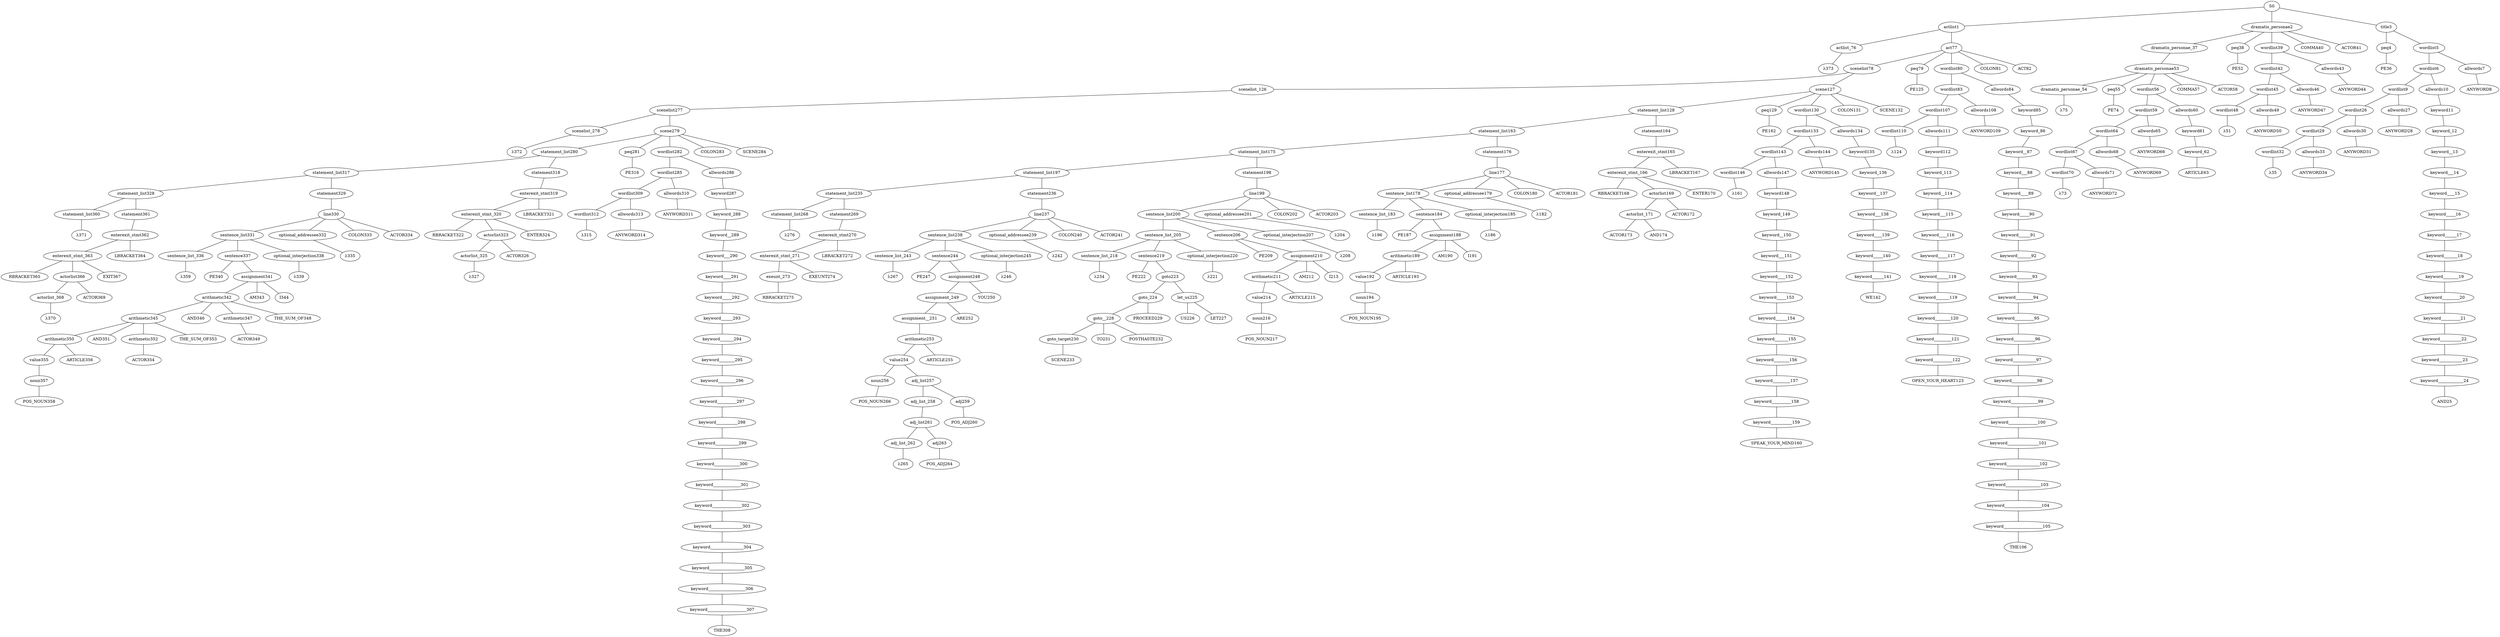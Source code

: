 strict graph {
	S0 -- actlist1
	S0 -- dramatis_personae2
	S0 -- title3

	title3 -- peq4
	title3 -- wordlist5

	wordlist5 -- wordlist6
	wordlist5 -- allwords7

	allwords7 -- ANYWORD8


	wordlist6 -- wordlist9
	wordlist6 -- allwords10

	allwords10 -- keyword11

	keyword11 -- keyword_12

	keyword_12 -- keyword__13

	keyword__13 -- keyword___14

	keyword___14 -- keyword____15

	keyword____15 -- keyword_____16

	keyword_____16 -- keyword______17

	keyword______17 -- keyword_______18

	keyword_______18 -- keyword________19

	keyword________19 -- keyword_________20

	keyword_________20 -- keyword__________21

	keyword__________21 -- keyword___________22

	keyword___________22 -- keyword____________23

	keyword____________23 -- keyword_____________24

	keyword_____________24 -- AND25


	wordlist9 -- wordlist26
	wordlist9 -- allwords27

	allwords27 -- ANYWORD28


	wordlist26 -- wordlist29
	wordlist26 -- allwords30

	allwords30 -- ANYWORD31


	wordlist29 -- wordlist32
	wordlist29 -- allwords33

	allwords33 -- ANYWORD34


	wordlist32 -- λ35

	peq4 -- PE36


	dramatis_personae2 -- dramatis_personae_37
	dramatis_personae2 -- peq38
	dramatis_personae2 -- wordlist39
	dramatis_personae2 -- COMMA40
	dramatis_personae2 -- ACTOR41



	wordlist39 -- wordlist42
	wordlist39 -- allwords43

	allwords43 -- ANYWORD44


	wordlist42 -- wordlist45
	wordlist42 -- allwords46

	allwords46 -- ANYWORD47


	wordlist45 -- wordlist48
	wordlist45 -- allwords49

	allwords49 -- ANYWORD50


	wordlist48 -- λ51

	peq38 -- PE52


	dramatis_personae_37 -- dramatis_personae53

	dramatis_personae53 -- dramatis_personae_54
	dramatis_personae53 -- peq55
	dramatis_personae53 -- wordlist56
	dramatis_personae53 -- COMMA57
	dramatis_personae53 -- ACTOR58



	wordlist56 -- wordlist59
	wordlist56 -- allwords60

	allwords60 -- keyword61

	keyword61 -- keyword_62

	keyword_62 -- ARTICLE63


	wordlist59 -- wordlist64
	wordlist59 -- allwords65

	allwords65 -- ANYWORD66


	wordlist64 -- wordlist67
	wordlist64 -- allwords68

	allwords68 -- ANYWORD69


	wordlist67 -- wordlist70
	wordlist67 -- allwords71

	allwords71 -- ANYWORD72


	wordlist70 -- λ73

	peq55 -- PE74


	dramatis_personae_54 -- λ75

	actlist1 -- actlist_76
	actlist1 -- act77

	act77 -- scenelist78
	act77 -- peq79
	act77 -- wordlist80
	act77 -- COLON81
	act77 -- ACT82



	wordlist80 -- wordlist83
	wordlist80 -- allwords84

	allwords84 -- keyword85

	keyword85 -- keyword_86

	keyword_86 -- keyword__87

	keyword__87 -- keyword___88

	keyword___88 -- keyword____89

	keyword____89 -- keyword_____90

	keyword_____90 -- keyword______91

	keyword______91 -- keyword_______92

	keyword_______92 -- keyword________93

	keyword________93 -- keyword_________94

	keyword_________94 -- keyword__________95

	keyword__________95 -- keyword___________96

	keyword___________96 -- keyword____________97

	keyword____________97 -- keyword_____________98

	keyword_____________98 -- keyword______________99

	keyword______________99 -- keyword_______________100

	keyword_______________100 -- keyword________________101

	keyword________________101 -- keyword_________________102

	keyword_________________102 -- keyword__________________103

	keyword__________________103 -- keyword___________________104

	keyword___________________104 -- keyword____________________105

	keyword____________________105 -- THE106


	wordlist83 -- wordlist107
	wordlist83 -- allwords108

	allwords108 -- ANYWORD109


	wordlist107 -- wordlist110
	wordlist107 -- allwords111

	allwords111 -- keyword112

	keyword112 -- keyword_113

	keyword_113 -- keyword__114

	keyword__114 -- keyword___115

	keyword___115 -- keyword____116

	keyword____116 -- keyword_____117

	keyword_____117 -- keyword______118

	keyword______118 -- keyword_______119

	keyword_______119 -- keyword________120

	keyword________120 -- keyword_________121

	keyword_________121 -- keyword__________122

	keyword__________122 -- OPEN_YOUR_HEART123


	wordlist110 -- λ124

	peq79 -- PE125


	scenelist78 -- scenelist_126
	scenelist78 -- scene127

	scene127 -- statement_list128
	scene127 -- peq129
	scene127 -- wordlist130
	scene127 -- COLON131
	scene127 -- SCENE132



	wordlist130 -- wordlist133
	wordlist130 -- allwords134

	allwords134 -- keyword135

	keyword135 -- keyword_136

	keyword_136 -- keyword__137

	keyword__137 -- keyword___138

	keyword___138 -- keyword____139

	keyword____139 -- keyword_____140

	keyword_____140 -- keyword______141

	keyword______141 -- WE142


	wordlist133 -- wordlist143
	wordlist133 -- allwords144

	allwords144 -- ANYWORD145


	wordlist143 -- wordlist146
	wordlist143 -- allwords147

	allwords147 -- keyword148

	keyword148 -- keyword_149

	keyword_149 -- keyword__150

	keyword__150 -- keyword___151

	keyword___151 -- keyword____152

	keyword____152 -- keyword_____153

	keyword_____153 -- keyword______154

	keyword______154 -- keyword_______155

	keyword_______155 -- keyword________156

	keyword________156 -- keyword_________157

	keyword_________157 -- keyword__________158

	keyword__________158 -- keyword___________159

	keyword___________159 -- SPEAK_YOUR_MIND160


	wordlist146 -- λ161

	peq129 -- PE162


	statement_list128 -- statement_list163
	statement_list128 -- statement164

	statement164 -- enterexit_stmt165

	enterexit_stmt165 -- enterexit_stmt_166
	enterexit_stmt165 -- LBRACKET167


	enterexit_stmt_166 -- RBRACKET168
	enterexit_stmt_166 -- actorlist169
	enterexit_stmt_166 -- ENTER170


	actorlist169 -- actorlist_171
	actorlist169 -- ACTOR172


	actorlist_171 -- ACTOR173
	actorlist_171 -- AND174




	statement_list163 -- statement_list175
	statement_list163 -- statement176

	statement176 -- line177

	line177 -- sentence_list178
	line177 -- optional_addressee179
	line177 -- COLON180
	line177 -- ACTOR181



	optional_addressee179 -- λ182

	sentence_list178 -- sentence_list_183
	sentence_list178 -- sentence184
	sentence_list178 -- optional_interjection185

	optional_interjection185 -- λ186

	sentence184 -- PE187
	sentence184 -- assignment188

	assignment188 -- arithmetic189
	assignment188 -- AM190
	assignment188 -- I191



	arithmetic189 -- value192
	arithmetic189 -- ARTICLE193


	value192 -- noun194

	noun194 -- POS_NOUN195



	sentence_list_183 -- λ196

	statement_list175 -- statement_list197
	statement_list175 -- statement198

	statement198 -- line199

	line199 -- sentence_list200
	line199 -- optional_addressee201
	line199 -- COLON202
	line199 -- ACTOR203



	optional_addressee201 -- λ204

	sentence_list200 -- sentence_list_205
	sentence_list200 -- sentence206
	sentence_list200 -- optional_interjection207

	optional_interjection207 -- λ208

	sentence206 -- PE209
	sentence206 -- assignment210

	assignment210 -- arithmetic211
	assignment210 -- AM212
	assignment210 -- I213



	arithmetic211 -- value214
	arithmetic211 -- ARTICLE215


	value214 -- noun216

	noun216 -- POS_NOUN217



	sentence_list_205 -- sentence_list_218
	sentence_list_205 -- sentence219
	sentence_list_205 -- optional_interjection220

	optional_interjection220 -- λ221

	sentence219 -- PE222
	sentence219 -- goto223

	goto223 -- goto_224
	goto223 -- let_us225

	let_us225 -- US226
	let_us225 -- LET227



	goto_224 -- goto__228
	goto_224 -- PROCEED229


	goto__228 -- goto_target230
	goto__228 -- TO231
	goto__228 -- POSTHASTE232



	goto_target230 -- SCENE233



	sentence_list_218 -- λ234

	statement_list197 -- statement_list235
	statement_list197 -- statement236

	statement236 -- line237

	line237 -- sentence_list238
	line237 -- optional_addressee239
	line237 -- COLON240
	line237 -- ACTOR241



	optional_addressee239 -- λ242

	sentence_list238 -- sentence_list_243
	sentence_list238 -- sentence244
	sentence_list238 -- optional_interjection245

	optional_interjection245 -- λ246

	sentence244 -- PE247
	sentence244 -- assignment248

	assignment248 -- assignment_249
	assignment248 -- YOU250


	assignment_249 -- assignment__251
	assignment_249 -- ARE252


	assignment__251 -- arithmetic253

	arithmetic253 -- value254
	arithmetic253 -- ARTICLE255


	value254 -- noun256
	value254 -- adj_list257

	adj_list257 -- adj_list_258
	adj_list257 -- adj259

	adj259 -- POS_ADJ260


	adj_list_258 -- adj_list261

	adj_list261 -- adj_list_262
	adj_list261 -- adj263

	adj263 -- POS_ADJ264


	adj_list_262 -- λ265

	noun256 -- POS_NOUN266



	sentence_list_243 -- λ267

	statement_list235 -- statement_list268
	statement_list235 -- statement269

	statement269 -- enterexit_stmt270

	enterexit_stmt270 -- enterexit_stmt_271
	enterexit_stmt270 -- LBRACKET272


	enterexit_stmt_271 -- exeunt_273
	enterexit_stmt_271 -- EXEUNT274


	exeunt_273 -- RBRACKET275


	statement_list268 -- λ276

	scenelist_126 -- scenelist277

	scenelist277 -- scenelist_278
	scenelist277 -- scene279

	scene279 -- statement_list280
	scene279 -- peq281
	scene279 -- wordlist282
	scene279 -- COLON283
	scene279 -- SCENE284



	wordlist282 -- wordlist285
	wordlist282 -- allwords286

	allwords286 -- keyword287

	keyword287 -- keyword_288

	keyword_288 -- keyword__289

	keyword__289 -- keyword___290

	keyword___290 -- keyword____291

	keyword____291 -- keyword_____292

	keyword_____292 -- keyword______293

	keyword______293 -- keyword_______294

	keyword_______294 -- keyword________295

	keyword________295 -- keyword_________296

	keyword_________296 -- keyword__________297

	keyword__________297 -- keyword___________298

	keyword___________298 -- keyword____________299

	keyword____________299 -- keyword_____________300

	keyword_____________300 -- keyword______________301

	keyword______________301 -- keyword_______________302

	keyword_______________302 -- keyword________________303

	keyword________________303 -- keyword_________________304

	keyword_________________304 -- keyword__________________305

	keyword__________________305 -- keyword___________________306

	keyword___________________306 -- keyword____________________307

	keyword____________________307 -- THE308


	wordlist285 -- wordlist309
	wordlist285 -- allwords310

	allwords310 -- ANYWORD311


	wordlist309 -- wordlist312
	wordlist309 -- allwords313

	allwords313 -- ANYWORD314


	wordlist312 -- λ315

	peq281 -- PE316


	statement_list280 -- statement_list317
	statement_list280 -- statement318

	statement318 -- enterexit_stmt319

	enterexit_stmt319 -- enterexit_stmt_320
	enterexit_stmt319 -- LBRACKET321


	enterexit_stmt_320 -- RBRACKET322
	enterexit_stmt_320 -- actorlist323
	enterexit_stmt_320 -- ENTER324


	actorlist323 -- actorlist_325
	actorlist323 -- ACTOR326


	actorlist_325 -- λ327


	statement_list317 -- statement_list328
	statement_list317 -- statement329

	statement329 -- line330

	line330 -- sentence_list331
	line330 -- optional_addressee332
	line330 -- COLON333
	line330 -- ACTOR334



	optional_addressee332 -- λ335

	sentence_list331 -- sentence_list_336
	sentence_list331 -- sentence337
	sentence_list331 -- optional_interjection338

	optional_interjection338 -- λ339

	sentence337 -- PE340
	sentence337 -- assignment341

	assignment341 -- arithmetic342
	assignment341 -- AM343
	assignment341 -- I344



	arithmetic342 -- arithmetic345
	arithmetic342 -- AND346
	arithmetic342 -- arithmetic347
	arithmetic342 -- THE_SUM_OF348


	arithmetic347 -- ACTOR349



	arithmetic345 -- arithmetic350
	arithmetic345 -- AND351
	arithmetic345 -- arithmetic352
	arithmetic345 -- THE_SUM_OF353


	arithmetic352 -- ACTOR354



	arithmetic350 -- value355
	arithmetic350 -- ARTICLE356


	value355 -- noun357

	noun357 -- POS_NOUN358



	sentence_list_336 -- λ359

	statement_list328 -- statement_list360
	statement_list328 -- statement361

	statement361 -- enterexit_stmt362

	enterexit_stmt362 -- enterexit_stmt_363
	enterexit_stmt362 -- LBRACKET364


	enterexit_stmt_363 -- RBRACKET365
	enterexit_stmt_363 -- actorlist366
	enterexit_stmt_363 -- EXIT367


	actorlist366 -- actorlist_368
	actorlist366 -- ACTOR369


	actorlist_368 -- λ370


	statement_list360 -- λ371

	scenelist_278 -- λ372

	actlist_76 -- λ373


}